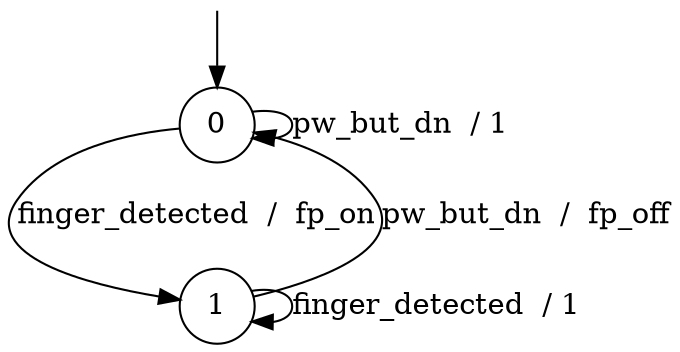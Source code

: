 digraph g {

	s0 [shape="circle" label="0"];
	s1 [shape="circle" label="1"];
	s0 -> s0 [label="pw_but_dn  / 1"];
	s0 -> s1 [label="finger_detected  /  fp_on"];
	s1 -> s0 [label="pw_but_dn  /  fp_off"];
	s1 -> s1 [label="finger_detected  / 1"];

__start0 [label="" shape="none" width="0" height="0"];
__start0 -> s0;

}
